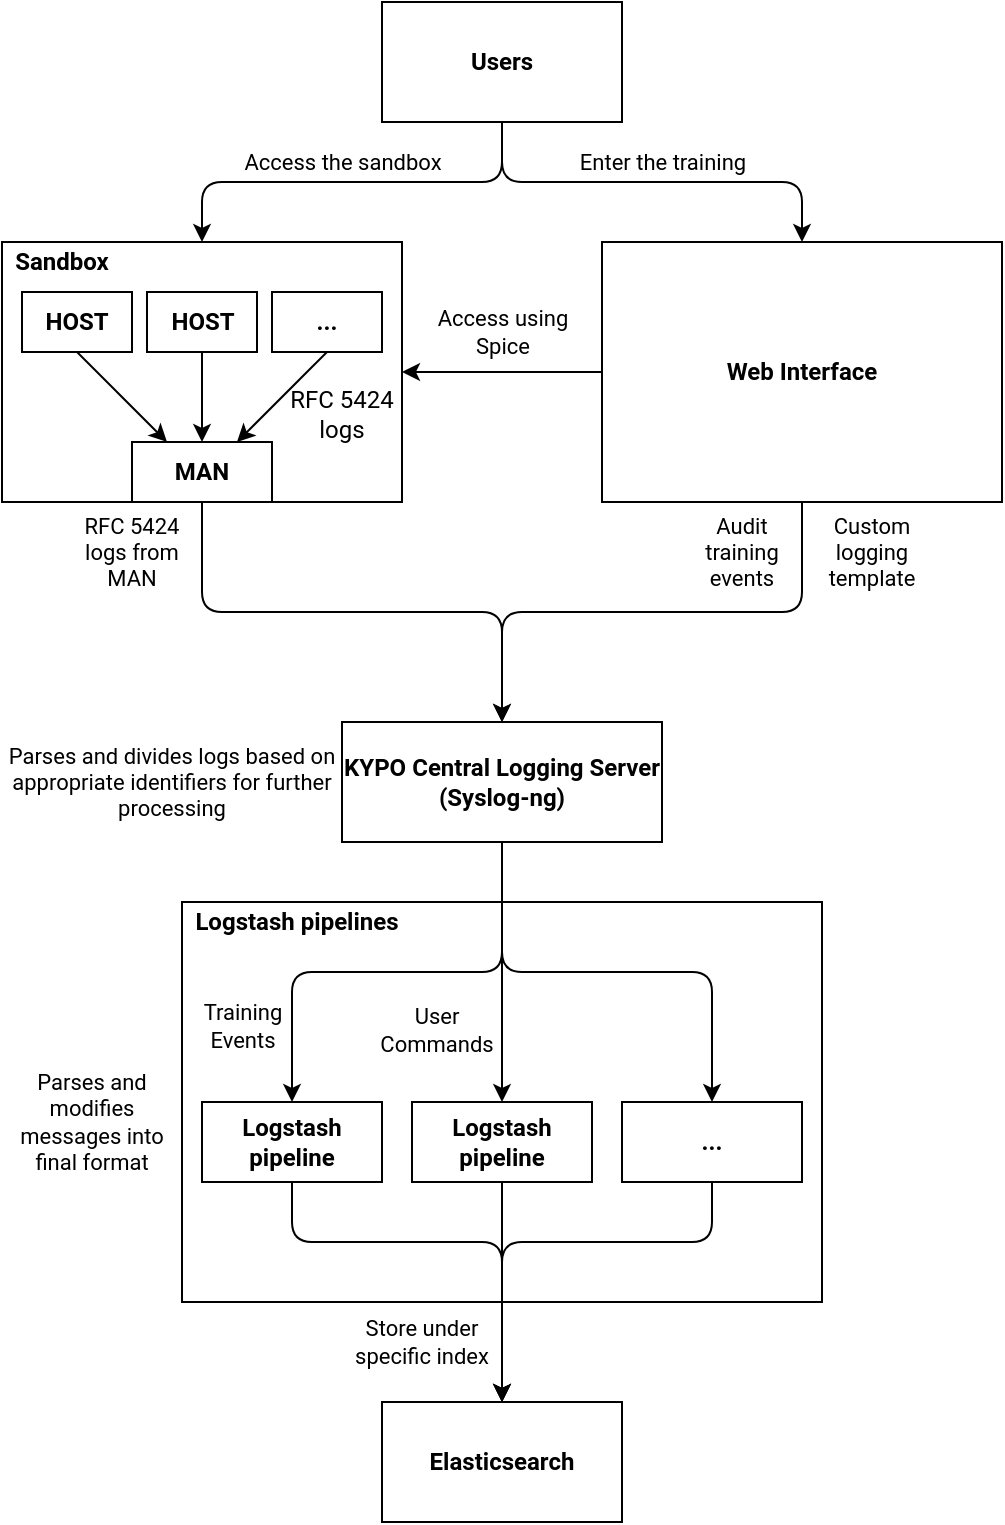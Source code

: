 <mxfile version="13.7.9" type="google"><diagram id="nZ588X8rwbrFwb4KU9Bb" name="Page-1"><mxGraphModel dx="1673" dy="1015" grid="1" gridSize="10" guides="1" tooltips="1" connect="1" arrows="1" fold="1" page="1" pageScale="1" pageWidth="500" pageHeight="760" math="0" shadow="0"><root><mxCell id="0"/><mxCell id="1" parent="0"/><mxCell id="SUYBVXK8Pr_ZRKpRvSy6-24" value="" style="rounded=0;whiteSpace=wrap;html=1;fontFamily=Roboto;fontSource=https%3A%2F%2Ffonts.googleapis.com%2Fcss%3Ffamily%3DRoboto;" vertex="1" parent="1"><mxGeometry x="90" y="450" width="320" height="200" as="geometry"/></mxCell><mxCell id="SUYBVXK8Pr_ZRKpRvSy6-11" value="" style="rounded=0;whiteSpace=wrap;html=1;fontFamily=Roboto;fontSource=https%3A%2F%2Ffonts.googleapis.com%2Fcss%3Ffamily%3DRoboto;" vertex="1" parent="1"><mxGeometry y="120" width="200" height="130" as="geometry"/></mxCell><mxCell id="SUYBVXK8Pr_ZRKpRvSy6-16" style="edgeStyle=orthogonalEdgeStyle;orthogonalLoop=1;jettySize=auto;html=1;exitX=0.5;exitY=1;exitDx=0;exitDy=0;entryX=0.5;entryY=0;entryDx=0;entryDy=0;fontFamily=Roboto;rounded=1;" edge="1" parent="1" source="SUYBVXK8Pr_ZRKpRvSy6-1" target="SUYBVXK8Pr_ZRKpRvSy6-2"><mxGeometry relative="1" as="geometry"/></mxCell><mxCell id="SUYBVXK8Pr_ZRKpRvSy6-43" value="Enter the training" style="edgeLabel;html=1;align=center;verticalAlign=middle;resizable=0;points=[];fontFamily=Roboto;fontSize=11;" vertex="1" connectable="0" parent="SUYBVXK8Pr_ZRKpRvSy6-16"><mxGeometry x="-0.087" y="2" relative="1" as="geometry"><mxPoint x="14.17" y="-8" as="offset"/></mxGeometry></mxCell><mxCell id="SUYBVXK8Pr_ZRKpRvSy6-17" style="edgeStyle=orthogonalEdgeStyle;rounded=1;orthogonalLoop=1;jettySize=auto;html=1;fontFamily=Roboto;" edge="1" parent="1" source="SUYBVXK8Pr_ZRKpRvSy6-1" target="SUYBVXK8Pr_ZRKpRvSy6-11"><mxGeometry relative="1" as="geometry"/></mxCell><mxCell id="SUYBVXK8Pr_ZRKpRvSy6-45" value="Access the sandbox" style="edgeLabel;html=1;align=center;verticalAlign=middle;resizable=0;points=[];fontFamily=Roboto;fontSize=11;" vertex="1" connectable="0" parent="SUYBVXK8Pr_ZRKpRvSy6-17"><mxGeometry x="0.159" y="-3" relative="1" as="geometry"><mxPoint x="11.67" y="-7" as="offset"/></mxGeometry></mxCell><mxCell id="SUYBVXK8Pr_ZRKpRvSy6-1" value="Users" style="rounded=0;whiteSpace=wrap;html=1;fontFamily=Roboto;fontSource=https%3A%2F%2Ffonts.googleapis.com%2Fcss%3Ffamily%3DRoboto;fontStyle=1" vertex="1" parent="1"><mxGeometry x="190" width="120" height="60" as="geometry"/></mxCell><mxCell id="SUYBVXK8Pr_ZRKpRvSy6-19" style="edgeStyle=orthogonalEdgeStyle;rounded=1;orthogonalLoop=1;jettySize=auto;html=1;exitX=0;exitY=0.5;exitDx=0;exitDy=0;fontFamily=Roboto;entryX=1;entryY=0.5;entryDx=0;entryDy=0;" edge="1" parent="1" source="SUYBVXK8Pr_ZRKpRvSy6-2" target="SUYBVXK8Pr_ZRKpRvSy6-11"><mxGeometry relative="1" as="geometry"><mxPoint x="240" y="190" as="targetPoint"/></mxGeometry></mxCell><mxCell id="SUYBVXK8Pr_ZRKpRvSy6-20" value="Access using&lt;br style=&quot;font-size: 11px;&quot;&gt; Spice" style="edgeLabel;html=1;align=center;verticalAlign=middle;resizable=0;points=[];fontFamily=Roboto;fontSize=11;" vertex="1" connectable="0" parent="SUYBVXK8Pr_ZRKpRvSy6-19"><mxGeometry x="0.112" y="1" relative="1" as="geometry"><mxPoint x="5" y="-21" as="offset"/></mxGeometry></mxCell><mxCell id="SUYBVXK8Pr_ZRKpRvSy6-21" style="edgeStyle=orthogonalEdgeStyle;rounded=1;orthogonalLoop=1;jettySize=auto;html=1;entryX=0.5;entryY=0;entryDx=0;entryDy=0;fontFamily=Roboto;" edge="1" parent="1" source="SUYBVXK8Pr_ZRKpRvSy6-2" target="SUYBVXK8Pr_ZRKpRvSy6-7"><mxGeometry relative="1" as="geometry"/></mxCell><mxCell id="SUYBVXK8Pr_ZRKpRvSy6-2" value="Web Interface" style="rounded=0;whiteSpace=wrap;html=1;fontFamily=Roboto;fontSource=https%3A%2F%2Ffonts.googleapis.com%2Fcss%3Ffamily%3DRoboto;fontStyle=1" vertex="1" parent="1"><mxGeometry x="300" y="120" width="200" height="130" as="geometry"/></mxCell><mxCell id="SUYBVXK8Pr_ZRKpRvSy6-14" style="edgeStyle=none;rounded=0;orthogonalLoop=1;jettySize=auto;html=1;exitX=0.5;exitY=1;exitDx=0;exitDy=0;entryX=0.25;entryY=0;entryDx=0;entryDy=0;fontFamily=Roboto;" edge="1" parent="1" source="SUYBVXK8Pr_ZRKpRvSy6-5" target="SUYBVXK8Pr_ZRKpRvSy6-6"><mxGeometry relative="1" as="geometry"/></mxCell><mxCell id="SUYBVXK8Pr_ZRKpRvSy6-5" value="HOST" style="rounded=0;whiteSpace=wrap;html=1;fontFamily=Roboto;fontSource=https%3A%2F%2Ffonts.googleapis.com%2Fcss%3Ffamily%3DRoboto;fontStyle=1" vertex="1" parent="1"><mxGeometry x="10" y="145" width="55" height="30" as="geometry"/></mxCell><mxCell id="SUYBVXK8Pr_ZRKpRvSy6-22" style="edgeStyle=orthogonalEdgeStyle;rounded=1;orthogonalLoop=1;jettySize=auto;html=1;exitX=0.5;exitY=1;exitDx=0;exitDy=0;fontFamily=Roboto;entryX=0.5;entryY=0;entryDx=0;entryDy=0;" edge="1" parent="1" source="SUYBVXK8Pr_ZRKpRvSy6-6" target="SUYBVXK8Pr_ZRKpRvSy6-7"><mxGeometry relative="1" as="geometry"><mxPoint x="250" y="300" as="targetPoint"/></mxGeometry></mxCell><mxCell id="SUYBVXK8Pr_ZRKpRvSy6-6" value="MAN" style="rounded=0;whiteSpace=wrap;html=1;fontFamily=Roboto;fontSource=https%3A%2F%2Ffonts.googleapis.com%2Fcss%3Ffamily%3DRoboto;fontStyle=1" vertex="1" parent="1"><mxGeometry x="65" y="220" width="70" height="30" as="geometry"/></mxCell><mxCell id="SUYBVXK8Pr_ZRKpRvSy6-26" style="edgeStyle=orthogonalEdgeStyle;rounded=1;orthogonalLoop=1;jettySize=auto;html=1;exitX=0.5;exitY=1;exitDx=0;exitDy=0;fontFamily=Roboto;" edge="1" parent="1" source="SUYBVXK8Pr_ZRKpRvSy6-7" target="SUYBVXK8Pr_ZRKpRvSy6-10"><mxGeometry relative="1" as="geometry"/></mxCell><mxCell id="SUYBVXK8Pr_ZRKpRvSy6-27" style="edgeStyle=orthogonalEdgeStyle;rounded=1;orthogonalLoop=1;jettySize=auto;html=1;exitX=0.5;exitY=1;exitDx=0;exitDy=0;entryX=0.5;entryY=0;entryDx=0;entryDy=0;fontFamily=Roboto;" edge="1" parent="1" source="SUYBVXK8Pr_ZRKpRvSy6-7" target="SUYBVXK8Pr_ZRKpRvSy6-8"><mxGeometry relative="1" as="geometry"/></mxCell><mxCell id="SUYBVXK8Pr_ZRKpRvSy6-30" value="User &lt;br style=&quot;font-size: 11px;&quot;&gt;Commands" style="edgeLabel;html=1;align=center;verticalAlign=middle;resizable=0;points=[];fontFamily=Roboto;fontSize=11;" vertex="1" connectable="0" parent="SUYBVXK8Pr_ZRKpRvSy6-27"><mxGeometry x="0.325" y="2" relative="1" as="geometry"><mxPoint x="-35" y="7.43" as="offset"/></mxGeometry></mxCell><mxCell id="SUYBVXK8Pr_ZRKpRvSy6-28" style="edgeStyle=orthogonalEdgeStyle;rounded=1;orthogonalLoop=1;jettySize=auto;html=1;exitX=0.5;exitY=1;exitDx=0;exitDy=0;fontFamily=Roboto;" edge="1" parent="1" source="SUYBVXK8Pr_ZRKpRvSy6-7" target="SUYBVXK8Pr_ZRKpRvSy6-25"><mxGeometry relative="1" as="geometry"/></mxCell><mxCell id="SUYBVXK8Pr_ZRKpRvSy6-29" value="Training &lt;br style=&quot;font-size: 11px;&quot;&gt;Events" style="edgeLabel;html=1;align=center;verticalAlign=middle;resizable=0;points=[];fontFamily=Roboto;fontSize=11;" vertex="1" connectable="0" parent="SUYBVXK8Pr_ZRKpRvSy6-28"><mxGeometry x="0.614" y="-2" relative="1" as="geometry"><mxPoint x="-23" y="7.31" as="offset"/></mxGeometry></mxCell><mxCell id="SUYBVXK8Pr_ZRKpRvSy6-7" value="KYPO Central Logging Server (Syslog-ng)" style="rounded=0;whiteSpace=wrap;html=1;fontFamily=Roboto;fontSource=https%3A%2F%2Ffonts.googleapis.com%2Fcss%3Ffamily%3DRoboto;fontStyle=1" vertex="1" parent="1"><mxGeometry x="170" y="360" width="160" height="60" as="geometry"/></mxCell><mxCell id="SUYBVXK8Pr_ZRKpRvSy6-9" value="Elasticsearch" style="rounded=0;whiteSpace=wrap;html=1;fontFamily=Roboto;fontSource=https%3A%2F%2Ffonts.googleapis.com%2Fcss%3Ffamily%3DRoboto;fontStyle=1" vertex="1" parent="1"><mxGeometry x="190" y="700" width="120" height="60" as="geometry"/></mxCell><mxCell id="SUYBVXK8Pr_ZRKpRvSy6-36" style="edgeStyle=orthogonalEdgeStyle;rounded=1;orthogonalLoop=1;jettySize=auto;html=1;exitX=0.5;exitY=1;exitDx=0;exitDy=0;fontFamily=Roboto;" edge="1" parent="1" source="SUYBVXK8Pr_ZRKpRvSy6-10" target="SUYBVXK8Pr_ZRKpRvSy6-9"><mxGeometry relative="1" as="geometry"><Array as="points"><mxPoint x="355" y="620"/><mxPoint x="250" y="620"/></Array></mxGeometry></mxCell><mxCell id="SUYBVXK8Pr_ZRKpRvSy6-10" value="..." style="rounded=0;whiteSpace=wrap;html=1;fontFamily=Roboto;fontSource=https%3A%2F%2Ffonts.googleapis.com%2Fcss%3Ffamily%3DRoboto;fontStyle=1" vertex="1" parent="1"><mxGeometry x="310" y="550" width="90" height="40" as="geometry"/></mxCell><mxCell id="SUYBVXK8Pr_ZRKpRvSy6-12" style="rounded=0;orthogonalLoop=1;jettySize=auto;html=1;exitX=0.5;exitY=1;exitDx=0;exitDy=0;entryX=0.75;entryY=0;entryDx=0;entryDy=0;fontFamily=Roboto;" edge="1" parent="1" source="SUYBVXK8Pr_ZRKpRvSy6-3" target="SUYBVXK8Pr_ZRKpRvSy6-6"><mxGeometry relative="1" as="geometry"/></mxCell><mxCell id="SUYBVXK8Pr_ZRKpRvSy6-3" value="&lt;b&gt;...&lt;/b&gt;" style="rounded=0;whiteSpace=wrap;html=1;fontFamily=Roboto;fontSource=https%3A%2F%2Ffonts.googleapis.com%2Fcss%3Ffamily%3DRoboto;fontStyle=1" vertex="1" parent="1"><mxGeometry x="135" y="145" width="55" height="30" as="geometry"/></mxCell><mxCell id="SUYBVXK8Pr_ZRKpRvSy6-13" style="edgeStyle=none;rounded=0;orthogonalLoop=1;jettySize=auto;html=1;exitX=0.5;exitY=1;exitDx=0;exitDy=0;fontFamily=Roboto;" edge="1" parent="1" source="SUYBVXK8Pr_ZRKpRvSy6-4" target="SUYBVXK8Pr_ZRKpRvSy6-6"><mxGeometry relative="1" as="geometry"/></mxCell><mxCell id="SUYBVXK8Pr_ZRKpRvSy6-4" value="&lt;div&gt;HOST&lt;/div&gt;" style="rounded=0;whiteSpace=wrap;html=1;fontFamily=Roboto;fontSource=https%3A%2F%2Ffonts.googleapis.com%2Fcss%3Ffamily%3DRoboto;fontStyle=1" vertex="1" parent="1"><mxGeometry x="72.5" y="145" width="55" height="30" as="geometry"/></mxCell><mxCell id="SUYBVXK8Pr_ZRKpRvSy6-15" value="RFC 5424 logs" style="text;html=1;strokeColor=none;fillColor=none;align=center;verticalAlign=middle;whiteSpace=wrap;rounded=0;fontFamily=Roboto;" vertex="1" parent="1"><mxGeometry x="140" y="190" width="60" height="32" as="geometry"/></mxCell><mxCell id="SUYBVXK8Pr_ZRKpRvSy6-23" value="Parses and divides logs based on appropriate identifiers for further processing" style="text;html=1;strokeColor=none;fillColor=none;align=center;verticalAlign=middle;whiteSpace=wrap;rounded=0;fontFamily=Roboto;fontSize=11;" vertex="1" parent="1"><mxGeometry y="360" width="170" height="60" as="geometry"/></mxCell><mxCell id="SUYBVXK8Pr_ZRKpRvSy6-37" style="edgeStyle=orthogonalEdgeStyle;rounded=1;orthogonalLoop=1;jettySize=auto;html=1;exitX=0.5;exitY=1;exitDx=0;exitDy=0;fontFamily=Roboto;" edge="1" parent="1" source="SUYBVXK8Pr_ZRKpRvSy6-8"><mxGeometry relative="1" as="geometry"><mxPoint x="250" y="700" as="targetPoint"/></mxGeometry></mxCell><mxCell id="SUYBVXK8Pr_ZRKpRvSy6-8" value="Logstash pipeline" style="rounded=0;whiteSpace=wrap;html=1;fontFamily=Roboto;fontSource=https%3A%2F%2Ffonts.googleapis.com%2Fcss%3Ffamily%3DRoboto;fontStyle=1" vertex="1" parent="1"><mxGeometry x="205" y="550" width="90" height="40" as="geometry"/></mxCell><mxCell id="SUYBVXK8Pr_ZRKpRvSy6-48" style="edgeStyle=orthogonalEdgeStyle;rounded=1;orthogonalLoop=1;jettySize=auto;html=1;exitX=0.5;exitY=1;exitDx=0;exitDy=0;fontFamily=Roboto;entryX=0.5;entryY=0;entryDx=0;entryDy=0;" edge="1" parent="1" source="SUYBVXK8Pr_ZRKpRvSy6-25" target="SUYBVXK8Pr_ZRKpRvSy6-9"><mxGeometry relative="1" as="geometry"><mxPoint x="230" y="690" as="targetPoint"/><Array as="points"><mxPoint x="145" y="620"/><mxPoint x="250" y="620"/></Array></mxGeometry></mxCell><mxCell id="SUYBVXK8Pr_ZRKpRvSy6-25" value="Logstash pipeline" style="rounded=0;whiteSpace=wrap;html=1;fontFamily=Roboto;fontSource=https%3A%2F%2Ffonts.googleapis.com%2Fcss%3Ffamily%3DRoboto;fontStyle=1" vertex="1" parent="1"><mxGeometry x="100" y="550" width="90" height="40" as="geometry"/></mxCell><mxCell id="SUYBVXK8Pr_ZRKpRvSy6-31" value="Logstash pipelines" style="text;html=1;strokeColor=none;fillColor=none;align=center;verticalAlign=middle;whiteSpace=wrap;rounded=0;fontFamily=Roboto;fontStyle=1" vertex="1" parent="1"><mxGeometry x="90" y="450" width="115" height="20" as="geometry"/></mxCell><mxCell id="SUYBVXK8Pr_ZRKpRvSy6-32" value="Parses and modifies messages into final format" style="text;html=1;strokeColor=none;fillColor=none;align=center;verticalAlign=middle;whiteSpace=wrap;rounded=0;fontFamily=Roboto;fontSize=11;" vertex="1" parent="1"><mxGeometry y="530" width="90" height="60" as="geometry"/></mxCell><mxCell id="SUYBVXK8Pr_ZRKpRvSy6-40" value="Custom logging template" style="text;html=1;strokeColor=none;fillColor=none;align=center;verticalAlign=middle;whiteSpace=wrap;rounded=0;fontFamily=Roboto;fontSize=11;" vertex="1" parent="1"><mxGeometry x="400" y="250" width="70" height="50" as="geometry"/></mxCell><mxCell id="SUYBVXK8Pr_ZRKpRvSy6-41" value="Audit training events" style="text;html=1;strokeColor=none;fillColor=none;align=center;verticalAlign=middle;whiteSpace=wrap;rounded=0;fontFamily=Roboto;fontSize=11;" vertex="1" parent="1"><mxGeometry x="340" y="250" width="60" height="50" as="geometry"/></mxCell><mxCell id="SUYBVXK8Pr_ZRKpRvSy6-42" value="RFC 5424 logs from MAN" style="text;html=1;strokeColor=none;fillColor=none;align=center;verticalAlign=middle;whiteSpace=wrap;rounded=0;fontFamily=Roboto;fontSize=11;" vertex="1" parent="1"><mxGeometry x="30" y="250" width="70" height="50" as="geometry"/></mxCell><mxCell id="SUYBVXK8Pr_ZRKpRvSy6-46" value="Sandbox" style="text;html=1;strokeColor=none;fillColor=none;align=center;verticalAlign=middle;whiteSpace=wrap;rounded=0;fontFamily=Roboto;fontStyle=1" vertex="1" parent="1"><mxGeometry y="120" width="60" height="20" as="geometry"/></mxCell><mxCell id="SUYBVXK8Pr_ZRKpRvSy6-50" value="Store under specific index" style="text;html=1;strokeColor=none;fillColor=none;align=center;verticalAlign=middle;whiteSpace=wrap;rounded=0;fontFamily=Roboto;fontSize=11;" vertex="1" parent="1"><mxGeometry x="170" y="655" width="80" height="30" as="geometry"/></mxCell></root></mxGraphModel></diagram></mxfile>